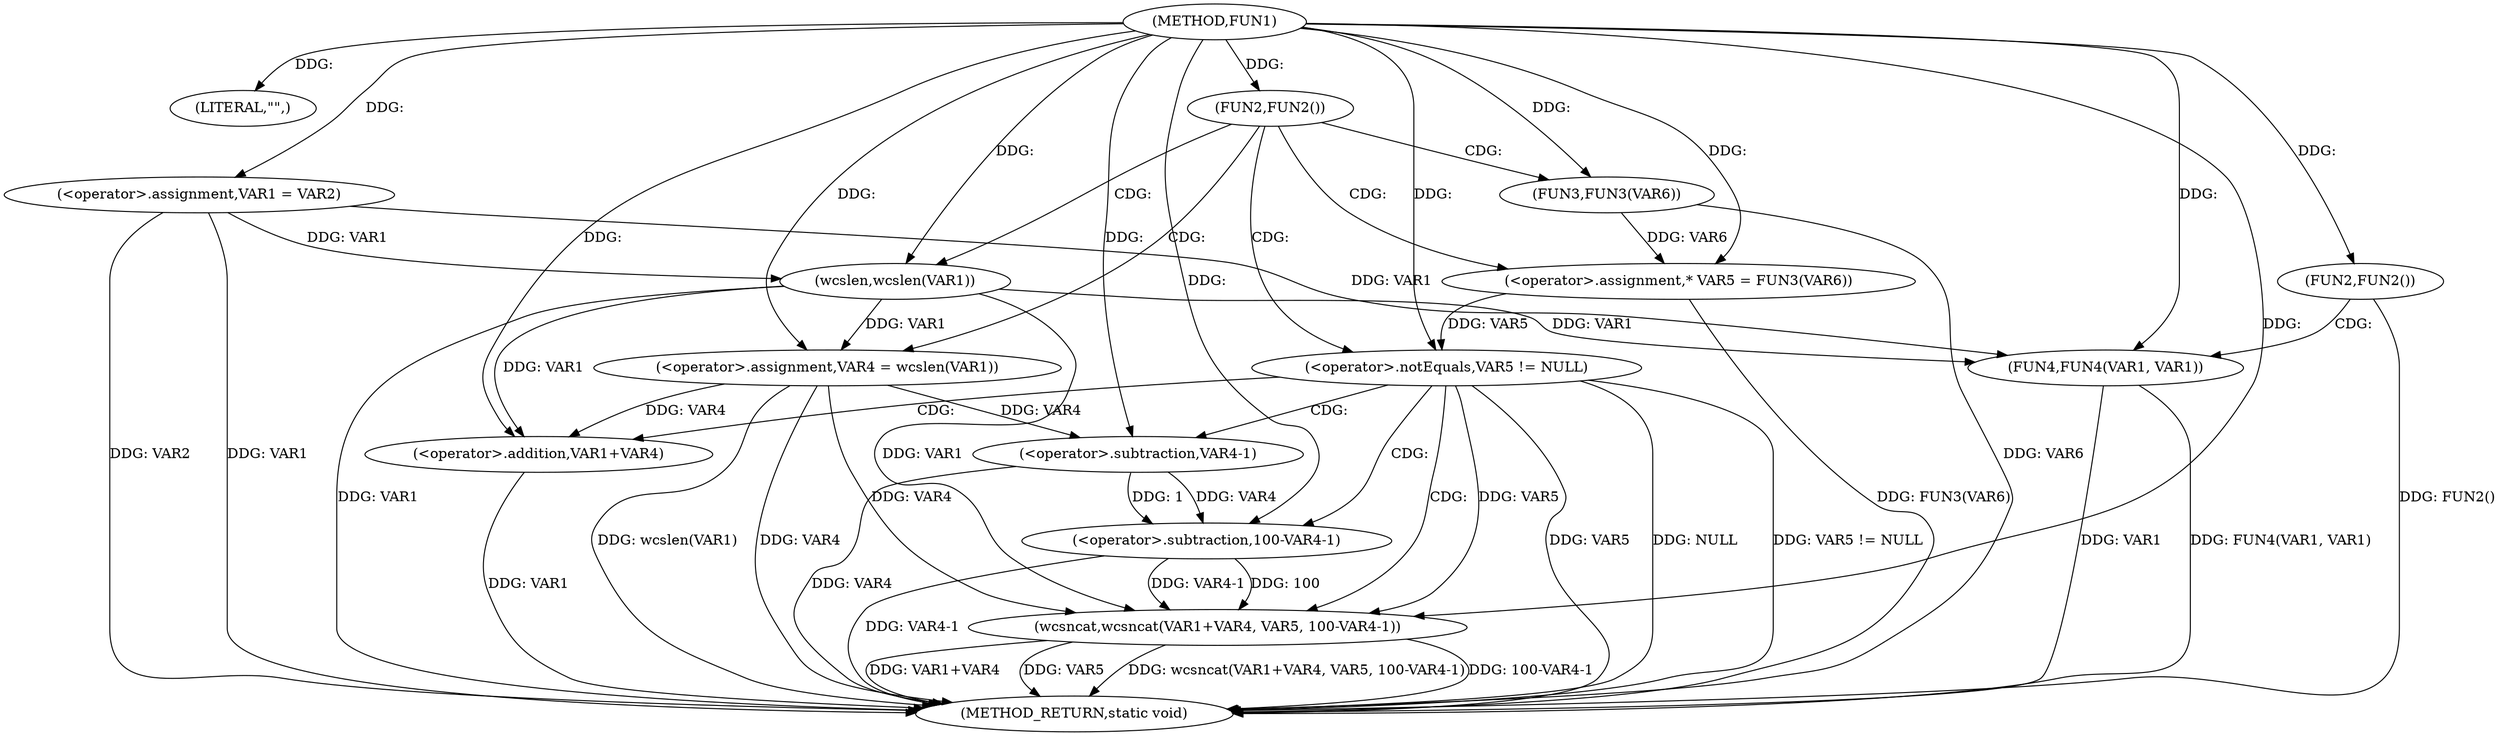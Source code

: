digraph FUN1 {  
"1000100" [label = "(METHOD,FUN1)" ]
"1000142" [label = "(METHOD_RETURN,static void)" ]
"1000103" [label = "(LITERAL,\"\",)" ]
"1000104" [label = "(<operator>.assignment,VAR1 = VAR2)" ]
"1000108" [label = "(FUN2,FUN2())" ]
"1000112" [label = "(<operator>.assignment,VAR4 = wcslen(VAR1))" ]
"1000114" [label = "(wcslen,wcslen(VAR1))" ]
"1000117" [label = "(<operator>.assignment,* VAR5 = FUN3(VAR6))" ]
"1000119" [label = "(FUN3,FUN3(VAR6))" ]
"1000122" [label = "(<operator>.notEquals,VAR5 != NULL)" ]
"1000126" [label = "(wcsncat,wcsncat(VAR1+VAR4, VAR5, 100-VAR4-1))" ]
"1000127" [label = "(<operator>.addition,VAR1+VAR4)" ]
"1000131" [label = "(<operator>.subtraction,100-VAR4-1)" ]
"1000133" [label = "(<operator>.subtraction,VAR4-1)" ]
"1000137" [label = "(FUN2,FUN2())" ]
"1000139" [label = "(FUN4,FUN4(VAR1, VAR1))" ]
  "1000104" -> "1000142"  [ label = "DDG: VAR1"] 
  "1000112" -> "1000142"  [ label = "DDG: wcslen(VAR1)"] 
  "1000139" -> "1000142"  [ label = "DDG: VAR1"] 
  "1000133" -> "1000142"  [ label = "DDG: VAR4"] 
  "1000114" -> "1000142"  [ label = "DDG: VAR1"] 
  "1000126" -> "1000142"  [ label = "DDG: VAR1+VAR4"] 
  "1000122" -> "1000142"  [ label = "DDG: VAR5 != NULL"] 
  "1000127" -> "1000142"  [ label = "DDG: VAR1"] 
  "1000117" -> "1000142"  [ label = "DDG: FUN3(VAR6)"] 
  "1000126" -> "1000142"  [ label = "DDG: VAR5"] 
  "1000126" -> "1000142"  [ label = "DDG: wcsncat(VAR1+VAR4, VAR5, 100-VAR4-1)"] 
  "1000122" -> "1000142"  [ label = "DDG: VAR5"] 
  "1000139" -> "1000142"  [ label = "DDG: FUN4(VAR1, VAR1)"] 
  "1000131" -> "1000142"  [ label = "DDG: VAR4-1"] 
  "1000112" -> "1000142"  [ label = "DDG: VAR4"] 
  "1000119" -> "1000142"  [ label = "DDG: VAR6"] 
  "1000137" -> "1000142"  [ label = "DDG: FUN2()"] 
  "1000104" -> "1000142"  [ label = "DDG: VAR2"] 
  "1000126" -> "1000142"  [ label = "DDG: 100-VAR4-1"] 
  "1000122" -> "1000142"  [ label = "DDG: NULL"] 
  "1000100" -> "1000103"  [ label = "DDG: "] 
  "1000100" -> "1000104"  [ label = "DDG: "] 
  "1000100" -> "1000108"  [ label = "DDG: "] 
  "1000114" -> "1000112"  [ label = "DDG: VAR1"] 
  "1000100" -> "1000112"  [ label = "DDG: "] 
  "1000104" -> "1000114"  [ label = "DDG: VAR1"] 
  "1000100" -> "1000114"  [ label = "DDG: "] 
  "1000119" -> "1000117"  [ label = "DDG: VAR6"] 
  "1000100" -> "1000117"  [ label = "DDG: "] 
  "1000100" -> "1000119"  [ label = "DDG: "] 
  "1000117" -> "1000122"  [ label = "DDG: VAR5"] 
  "1000100" -> "1000122"  [ label = "DDG: "] 
  "1000114" -> "1000126"  [ label = "DDG: VAR1"] 
  "1000100" -> "1000126"  [ label = "DDG: "] 
  "1000112" -> "1000126"  [ label = "DDG: VAR4"] 
  "1000114" -> "1000127"  [ label = "DDG: VAR1"] 
  "1000100" -> "1000127"  [ label = "DDG: "] 
  "1000112" -> "1000127"  [ label = "DDG: VAR4"] 
  "1000122" -> "1000126"  [ label = "DDG: VAR5"] 
  "1000131" -> "1000126"  [ label = "DDG: 100"] 
  "1000131" -> "1000126"  [ label = "DDG: VAR4-1"] 
  "1000100" -> "1000131"  [ label = "DDG: "] 
  "1000133" -> "1000131"  [ label = "DDG: VAR4"] 
  "1000133" -> "1000131"  [ label = "DDG: 1"] 
  "1000100" -> "1000133"  [ label = "DDG: "] 
  "1000112" -> "1000133"  [ label = "DDG: VAR4"] 
  "1000100" -> "1000137"  [ label = "DDG: "] 
  "1000104" -> "1000139"  [ label = "DDG: VAR1"] 
  "1000114" -> "1000139"  [ label = "DDG: VAR1"] 
  "1000100" -> "1000139"  [ label = "DDG: "] 
  "1000108" -> "1000112"  [ label = "CDG: "] 
  "1000108" -> "1000117"  [ label = "CDG: "] 
  "1000108" -> "1000119"  [ label = "CDG: "] 
  "1000108" -> "1000114"  [ label = "CDG: "] 
  "1000108" -> "1000122"  [ label = "CDG: "] 
  "1000122" -> "1000131"  [ label = "CDG: "] 
  "1000122" -> "1000127"  [ label = "CDG: "] 
  "1000122" -> "1000126"  [ label = "CDG: "] 
  "1000122" -> "1000133"  [ label = "CDG: "] 
  "1000137" -> "1000139"  [ label = "CDG: "] 
}
